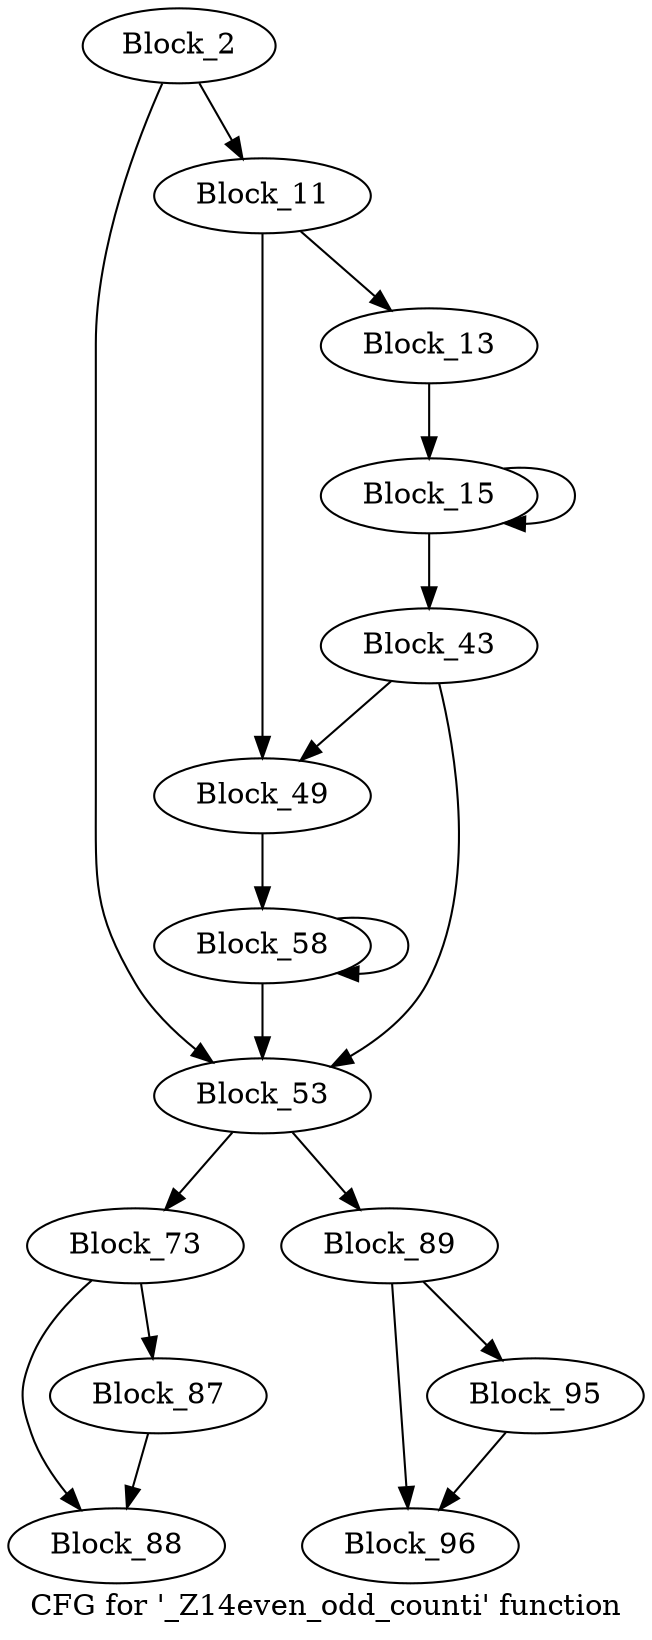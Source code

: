 digraph "CFG for '_Z14even_odd_counti' function" {
	label="CFG for '_Z14even_odd_counti' function";

	block_2 [label="Block_2"];
	block_2:s0 -> block_53;
	block_2:s1 -> block_11;
	block_11 [label="Block_11"];
	block_11:s0 -> block_49;
	block_11:s1 -> block_13;
	block_13 [label="Block_13"];
	block_13 -> block_15;
	block_15 [label="Block_15"];
	block_15:s0 -> block_43;
	block_15:s1 -> block_15;
	block_43 [label="Block_43"];
	block_43:s0 -> block_53;
	block_43:s1 -> block_49;
	block_49 [label="Block_49"];
	block_49 -> block_58;
	block_53 [label="Block_53"];
	block_53 -> block_73;
	block_53 -> block_89;
	block_58 [label="Block_58"];
	block_58:s0 -> block_53;
	block_58:s1 -> block_58;
	block_73 [label="Block_73"];
	block_73:s0 -> block_88;
	block_73:s1 -> block_87;
	block_87 [label="Block_87"];
	block_87 -> block_88;
	block_88 [label="Block_88"];
	block_89 [label="Block_89"];
	block_89:s0 -> block_96;
	block_89:s1 -> block_95;
	block_95 [label="Block_95"];
	block_95 -> block_96;
	block_96 [label="Block_96"];
}
